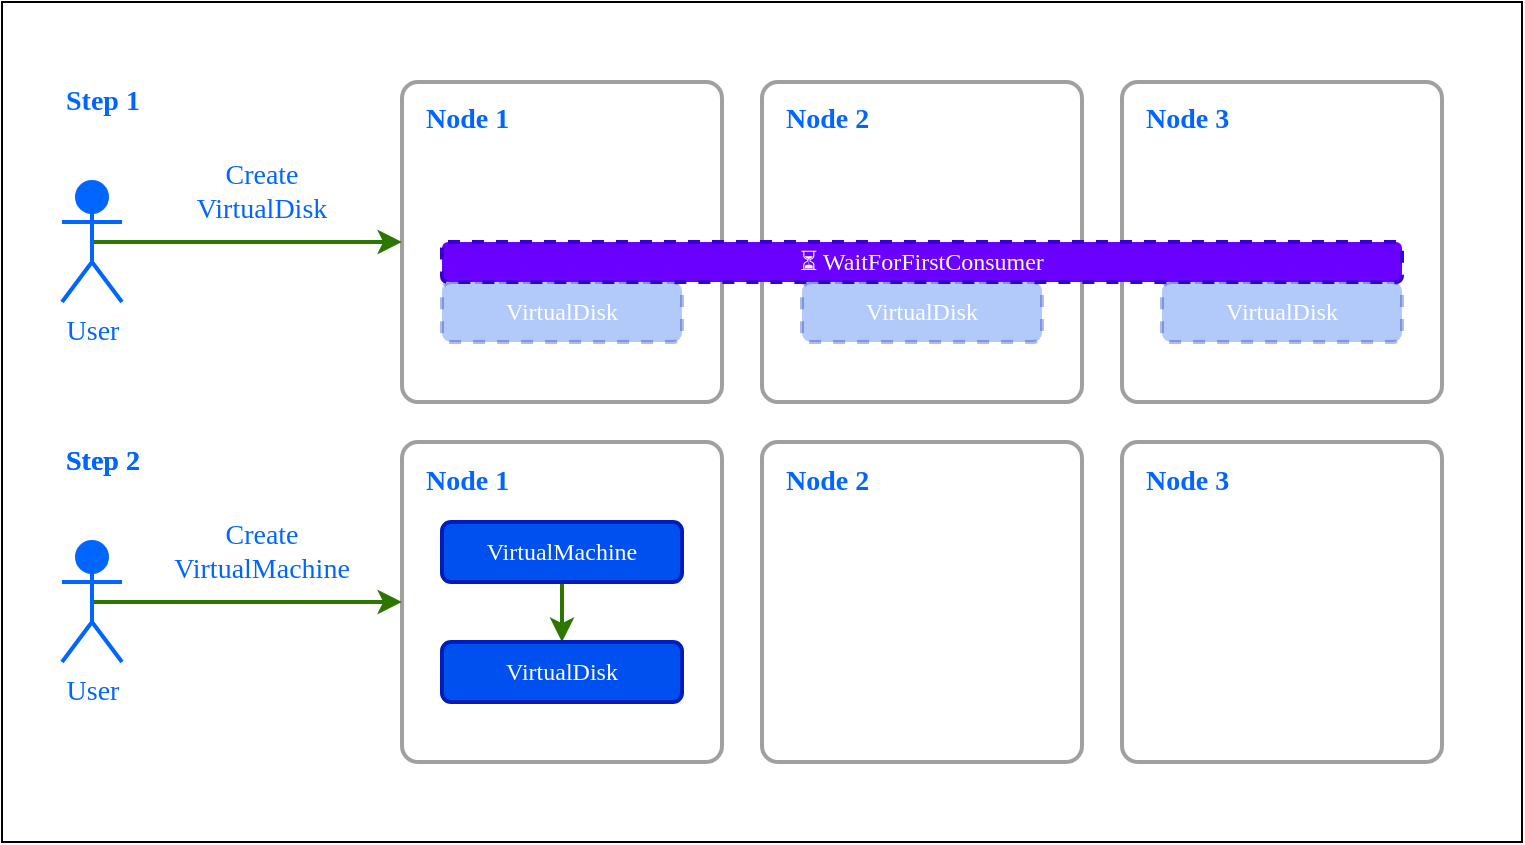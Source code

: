 <mxfile>
    <diagram id="6EXt89o7fHejoy0miyVt" name="Page-1">
        <mxGraphModel dx="1165" dy="845" grid="1" gridSize="10" guides="1" tooltips="1" connect="1" arrows="1" fold="1" page="1" pageScale="1" pageWidth="850" pageHeight="1100" math="0" shadow="0">
            <root>
                <mxCell id="0"/>
                <mxCell id="1" parent="0"/>
                <mxCell id="142" value="" style="rounded=0;whiteSpace=wrap;html=1;fontFamily=JetBrains Mono;fontSource=https%3A%2F%2Ffonts.googleapis.com%2Fcss%3Ffamily%3DJetBrains%2BMono;fontSize=14;fillColor=#FFFFFF;" parent="1" vertex="1">
                    <mxGeometry x="10" y="10" width="760" height="420" as="geometry"/>
                </mxCell>
                <mxCell id="143" value="" style="rounded=1;whiteSpace=wrap;html=1;fillColor=none;fontColor=#0066ff;strokeColor=#A0A0A0;arcSize=5;strokeWidth=2;fontFamily=JetBrains Mono;fontSource=https%3A%2F%2Ffonts.googleapis.com%2Fcss%3Ffamily%3DJetBrains%2BMono;gradientColor=none;fillStyle=hatch;" parent="1" vertex="1">
                    <mxGeometry x="210" y="50" width="160" height="160" as="geometry"/>
                </mxCell>
                <mxCell id="144" value="Node 1" style="text;html=1;strokeColor=none;fillColor=none;align=left;verticalAlign=middle;whiteSpace=wrap;rounded=0;fontColor=#0066ff;strokeWidth=2;fontFamily=JetBrains Mono;fontSource=https%3A%2F%2Ffonts.googleapis.com%2Fcss%3Ffamily%3DJetBrains%2BMono;fontSize=14;fontStyle=1" parent="1" vertex="1">
                    <mxGeometry x="220" y="59" width="60" height="20" as="geometry"/>
                </mxCell>
                <mxCell id="145" value="" style="rounded=1;whiteSpace=wrap;html=1;fillColor=none;fontColor=#0066ff;strokeColor=#A0A0A0;arcSize=5;strokeWidth=2;fontFamily=JetBrains Mono;fontSource=https%3A%2F%2Ffonts.googleapis.com%2Fcss%3Ffamily%3DJetBrains%2BMono;gradientColor=none;fillStyle=hatch;" parent="1" vertex="1">
                    <mxGeometry x="390" y="50" width="160" height="160" as="geometry"/>
                </mxCell>
                <mxCell id="146" value="Node 2" style="text;html=1;strokeColor=none;fillColor=none;align=left;verticalAlign=middle;whiteSpace=wrap;rounded=0;fontColor=#0066ff;strokeWidth=2;fontFamily=JetBrains Mono;fontSource=https%3A%2F%2Ffonts.googleapis.com%2Fcss%3Ffamily%3DJetBrains%2BMono;fontSize=14;fontStyle=1" parent="1" vertex="1">
                    <mxGeometry x="400" y="59" width="60" height="20" as="geometry"/>
                </mxCell>
                <mxCell id="147" value="" style="rounded=1;whiteSpace=wrap;html=1;fillColor=none;fontColor=#0066ff;strokeColor=#A0A0A0;arcSize=5;strokeWidth=2;fontFamily=JetBrains Mono;fontSource=https%3A%2F%2Ffonts.googleapis.com%2Fcss%3Ffamily%3DJetBrains%2BMono;gradientColor=none;fillStyle=hatch;" parent="1" vertex="1">
                    <mxGeometry x="570" y="50" width="160" height="160" as="geometry"/>
                </mxCell>
                <mxCell id="148" value="Node 3" style="text;html=1;strokeColor=none;fillColor=none;align=left;verticalAlign=middle;whiteSpace=wrap;rounded=0;fontColor=#0066ff;strokeWidth=2;fontFamily=JetBrains Mono;fontSource=https%3A%2F%2Ffonts.googleapis.com%2Fcss%3Ffamily%3DJetBrains%2BMono;fontSize=14;fontStyle=1" parent="1" vertex="1">
                    <mxGeometry x="580" y="59" width="60" height="20" as="geometry"/>
                </mxCell>
                <mxCell id="149" style="edgeStyle=none;html=1;exitX=0.5;exitY=0.5;exitDx=0;exitDy=0;exitPerimeter=0;entryX=0;entryY=0.5;entryDx=0;entryDy=0;fontFamily=JetBrains Mono;fontSource=https%3A%2F%2Ffonts.googleapis.com%2Fcss%3Ffamily%3DJetBrains%2BMono;fontSize=14;fontColor=#0066FF;strokeWidth=2;fillColor=#60a917;strokeColor=#2D7600;" parent="1" source="150" target="143" edge="1">
                    <mxGeometry relative="1" as="geometry"/>
                </mxCell>
                <mxCell id="150" value="&lt;font color=&quot;#0066ff&quot; style=&quot;font-size: 14px;&quot;&gt;User&lt;/font&gt;" style="shape=umlActor;verticalLabelPosition=bottom;verticalAlign=top;html=1;outlineConnect=0;fillColor=#0066FF;fontColor=#ffffff;strokeColor=#0066FF;strokeWidth=2;fontFamily=JetBrains Mono;fontSource=https%3A%2F%2Ffonts.googleapis.com%2Fcss%3Ffamily%3DJetBrains%2BMono;fontStyle=0;fontSize=14;" parent="1" vertex="1">
                    <mxGeometry x="40" y="100" width="30" height="60" as="geometry"/>
                </mxCell>
                <mxCell id="151" value="Create VirtualDisk" style="text;html=1;strokeColor=none;fillColor=none;align=center;verticalAlign=middle;whiteSpace=wrap;rounded=0;strokeWidth=2;fontFamily=JetBrains Mono;fontSource=https%3A%2F%2Ffonts.googleapis.com%2Fcss%3Ffamily%3DJetBrains%2BMono;fontSize=14;fontColor=#0066FF;opacity=30;" parent="1" vertex="1">
                    <mxGeometry x="110" y="90" width="60" height="30" as="geometry"/>
                </mxCell>
                <mxCell id="152" value="" style="rounded=1;whiteSpace=wrap;html=1;fillColor=none;fontColor=#0066ff;strokeColor=#A0A0A0;arcSize=5;strokeWidth=2;fontFamily=JetBrains Mono;fontSource=https%3A%2F%2Ffonts.googleapis.com%2Fcss%3Ffamily%3DJetBrains%2BMono;gradientColor=none;fillStyle=hatch;" parent="1" vertex="1">
                    <mxGeometry x="210" y="230" width="160" height="160" as="geometry"/>
                </mxCell>
                <mxCell id="153" value="" style="rounded=1;whiteSpace=wrap;html=1;fillColor=none;fontColor=#0066ff;strokeColor=#A0A0A0;arcSize=5;strokeWidth=2;fontFamily=JetBrains Mono;fontSource=https%3A%2F%2Ffonts.googleapis.com%2Fcss%3Ffamily%3DJetBrains%2BMono;gradientColor=none;fillStyle=hatch;" parent="1" vertex="1">
                    <mxGeometry x="390" y="230" width="160" height="160" as="geometry"/>
                </mxCell>
                <mxCell id="154" value="" style="rounded=1;whiteSpace=wrap;html=1;fillColor=none;fontColor=#0066ff;strokeColor=#A0A0A0;arcSize=5;strokeWidth=2;fontFamily=JetBrains Mono;fontSource=https%3A%2F%2Ffonts.googleapis.com%2Fcss%3Ffamily%3DJetBrains%2BMono;gradientColor=none;fillStyle=hatch;" parent="1" vertex="1">
                    <mxGeometry x="570" y="230" width="160" height="160" as="geometry"/>
                </mxCell>
                <mxCell id="155" style="edgeStyle=none;html=1;exitX=0.5;exitY=0.5;exitDx=0;exitDy=0;exitPerimeter=0;entryX=0;entryY=0.5;entryDx=0;entryDy=0;fontFamily=JetBrains Mono;fontSource=https%3A%2F%2Ffonts.googleapis.com%2Fcss%3Ffamily%3DJetBrains%2BMono;fontSize=14;fontColor=#0066FF;strokeWidth=2;fillColor=#60a917;strokeColor=#2D7600;" parent="1" source="156" target="152" edge="1">
                    <mxGeometry relative="1" as="geometry"/>
                </mxCell>
                <mxCell id="156" value="&lt;font color=&quot;#0066ff&quot; style=&quot;font-size: 14px;&quot;&gt;User&lt;/font&gt;" style="shape=umlActor;verticalLabelPosition=bottom;verticalAlign=top;html=1;outlineConnect=0;fillColor=#0066FF;fontColor=#ffffff;strokeColor=#0066FF;strokeWidth=2;fontFamily=JetBrains Mono;fontSource=https%3A%2F%2Ffonts.googleapis.com%2Fcss%3Ffamily%3DJetBrains%2BMono;fontStyle=0;fontSize=14;" parent="1" vertex="1">
                    <mxGeometry x="40" y="280" width="30" height="60" as="geometry"/>
                </mxCell>
                <mxCell id="157" value="Create VirtualMachine" style="text;html=1;strokeColor=none;fillColor=none;align=center;verticalAlign=middle;whiteSpace=wrap;rounded=0;strokeWidth=2;fontFamily=JetBrains Mono;fontSource=https%3A%2F%2Ffonts.googleapis.com%2Fcss%3Ffamily%3DJetBrains%2BMono;fontSize=14;fontColor=#0066FF;opacity=30;" parent="1" vertex="1">
                    <mxGeometry x="110" y="270" width="60" height="30" as="geometry"/>
                </mxCell>
                <mxCell id="158" value="Node 1" style="text;html=1;strokeColor=none;fillColor=none;align=left;verticalAlign=middle;whiteSpace=wrap;rounded=0;fontColor=#0066ff;strokeWidth=2;fontFamily=JetBrains Mono;fontSource=https%3A%2F%2Ffonts.googleapis.com%2Fcss%3Ffamily%3DJetBrains%2BMono;fontSize=14;fontStyle=1" parent="1" vertex="1">
                    <mxGeometry x="220" y="240" width="60" height="20" as="geometry"/>
                </mxCell>
                <mxCell id="159" value="Node 2" style="text;html=1;strokeColor=none;fillColor=none;align=left;verticalAlign=middle;whiteSpace=wrap;rounded=0;fontColor=#0066ff;strokeWidth=2;fontFamily=JetBrains Mono;fontSource=https%3A%2F%2Ffonts.googleapis.com%2Fcss%3Ffamily%3DJetBrains%2BMono;fontSize=14;fontStyle=1" parent="1" vertex="1">
                    <mxGeometry x="400" y="240" width="60" height="20" as="geometry"/>
                </mxCell>
                <mxCell id="160" value="Node 3" style="text;html=1;strokeColor=none;fillColor=none;align=left;verticalAlign=middle;whiteSpace=wrap;rounded=0;fontColor=#0066ff;strokeWidth=2;fontFamily=JetBrains Mono;fontSource=https%3A%2F%2Ffonts.googleapis.com%2Fcss%3Ffamily%3DJetBrains%2BMono;fontSize=14;fontStyle=1" parent="1" vertex="1">
                    <mxGeometry x="580" y="240" width="60" height="20" as="geometry"/>
                </mxCell>
                <mxCell id="161" style="edgeStyle=orthogonalEdgeStyle;html=1;exitX=0.5;exitY=1;exitDx=0;exitDy=0;strokeWidth=2;fontFamily=JetBrains Mono;fontSource=https%3A%2F%2Ffonts.googleapis.com%2Fcss%3Ffamily%3DJetBrains%2BMono;fontSize=12;fontColor=#0066FF;fillColor=#60a917;strokeColor=#2D7600;" parent="1" source="162" target="171" edge="1">
                    <mxGeometry relative="1" as="geometry">
                        <mxPoint x="290" y="330" as="targetPoint"/>
                    </mxGeometry>
                </mxCell>
                <mxCell id="162" value="VirtualMachine" style="rounded=1;whiteSpace=wrap;html=1;strokeColor=#001DBC;strokeWidth=2;fontFamily=JetBrains Mono;fontSource=https%3A%2F%2Ffonts.googleapis.com%2Fcss%3Ffamily%3DJetBrains%2BMono;fontSize=12;fontColor=#ffffff;fillColor=#0050ef;" parent="1" vertex="1">
                    <mxGeometry x="230" y="270" width="120" height="30" as="geometry"/>
                </mxCell>
                <mxCell id="163" value="VirtualDisk" style="rounded=1;whiteSpace=wrap;html=1;strokeColor=#001DBC;strokeWidth=2;fontFamily=JetBrains Mono;fontSource=https%3A%2F%2Ffonts.googleapis.com%2Fcss%3Ffamily%3DJetBrains%2BMono;fontSize=12;fontColor=#ffffff;fillColor=#0050ef;opacity=30;dashed=1;" parent="1" vertex="1">
                    <mxGeometry x="590" y="150" width="120" height="30" as="geometry"/>
                </mxCell>
                <mxCell id="164" value="Step 1" style="text;html=1;strokeColor=none;fillColor=none;align=left;verticalAlign=middle;whiteSpace=wrap;rounded=0;fontColor=#0066ff;strokeWidth=2;fontFamily=JetBrains Mono;fontSource=https%3A%2F%2Ffonts.googleapis.com%2Fcss%3Ffamily%3DJetBrains%2BMono;fontSize=14;fontStyle=1" parent="1" vertex="1">
                    <mxGeometry x="40" y="50" width="60" height="20" as="geometry"/>
                </mxCell>
                <mxCell id="165" value="Step 2" style="text;html=1;strokeColor=none;fillColor=none;align=left;verticalAlign=middle;whiteSpace=wrap;rounded=0;fontColor=#0066ff;strokeWidth=2;fontFamily=JetBrains Mono;fontSource=https%3A%2F%2Ffonts.googleapis.com%2Fcss%3Ffamily%3DJetBrains%2BMono;fontSize=14;fontStyle=1" parent="1" vertex="1">
                    <mxGeometry x="40" y="230" width="60" height="20" as="geometry"/>
                </mxCell>
                <mxCell id="166" value="Step 2" style="text;html=1;strokeColor=none;fillColor=none;align=left;verticalAlign=middle;whiteSpace=wrap;rounded=0;fontColor=#0066ff;strokeWidth=2;fontFamily=JetBrains Mono;fontSource=https%3A%2F%2Ffonts.googleapis.com%2Fcss%3Ffamily%3DJetBrains%2BMono;fontSize=14;fontStyle=1" parent="1" vertex="1">
                    <mxGeometry x="40" y="230" width="60" height="20" as="geometry"/>
                </mxCell>
                <mxCell id="168" value="VirtualDisk" style="rounded=1;whiteSpace=wrap;html=1;strokeColor=#001DBC;strokeWidth=2;fontFamily=JetBrains Mono;fontSource=https%3A%2F%2Ffonts.googleapis.com%2Fcss%3Ffamily%3DJetBrains%2BMono;fontSize=12;fontColor=#ffffff;fillColor=#0050ef;opacity=30;dashed=1;" parent="1" vertex="1">
                    <mxGeometry x="410" y="150" width="120" height="30" as="geometry"/>
                </mxCell>
                <mxCell id="169" value="VirtualDisk" style="rounded=1;whiteSpace=wrap;html=1;strokeColor=#001DBC;strokeWidth=2;fontFamily=JetBrains Mono;fontSource=https%3A%2F%2Ffonts.googleapis.com%2Fcss%3Ffamily%3DJetBrains%2BMono;fontSize=12;fontColor=#ffffff;fillColor=#0050ef;opacity=30;dashed=1;" parent="1" vertex="1">
                    <mxGeometry x="230" y="150" width="120" height="30" as="geometry"/>
                </mxCell>
                <mxCell id="171" value="VirtualDisk" style="rounded=1;whiteSpace=wrap;html=1;strokeColor=#001DBC;strokeWidth=2;fontFamily=JetBrains Mono;fontSource=https%3A%2F%2Ffonts.googleapis.com%2Fcss%3Ffamily%3DJetBrains%2BMono;fontSize=12;fontColor=#ffffff;fillColor=#0050ef;" parent="1" vertex="1">
                    <mxGeometry x="230" y="330" width="120" height="30" as="geometry"/>
                </mxCell>
                <mxCell id="173" value="⏳ WaitForFirstConsumer" style="rounded=1;whiteSpace=wrap;html=1;strokeColor=#3700CC;strokeWidth=2;fontFamily=JetBrains Mono;fontSource=https%3A%2F%2Ffonts.googleapis.com%2Fcss%3Ffamily%3DJetBrains%2BMono;fontSize=12;fontColor=#ffffff;fillColor=#6a00ff;dashed=1;" parent="1" vertex="1">
                    <mxGeometry x="230" y="130" width="480" height="20" as="geometry"/>
                </mxCell>
            </root>
        </mxGraphModel>
    </diagram>
</mxfile>
